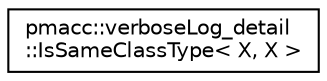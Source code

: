 digraph "Graphical Class Hierarchy"
{
 // LATEX_PDF_SIZE
  edge [fontname="Helvetica",fontsize="10",labelfontname="Helvetica",labelfontsize="10"];
  node [fontname="Helvetica",fontsize="10",shape=record];
  rankdir="LR";
  Node0 [label="pmacc::verboseLog_detail\l::IsSameClassType\< X, X \>",height=0.2,width=0.4,color="black", fillcolor="white", style="filled",URL="$structpmacc_1_1verbose_log__detail_1_1_is_same_class_type_3_01_x_00_01_x_01_4.html",tooltip=" "];
}
